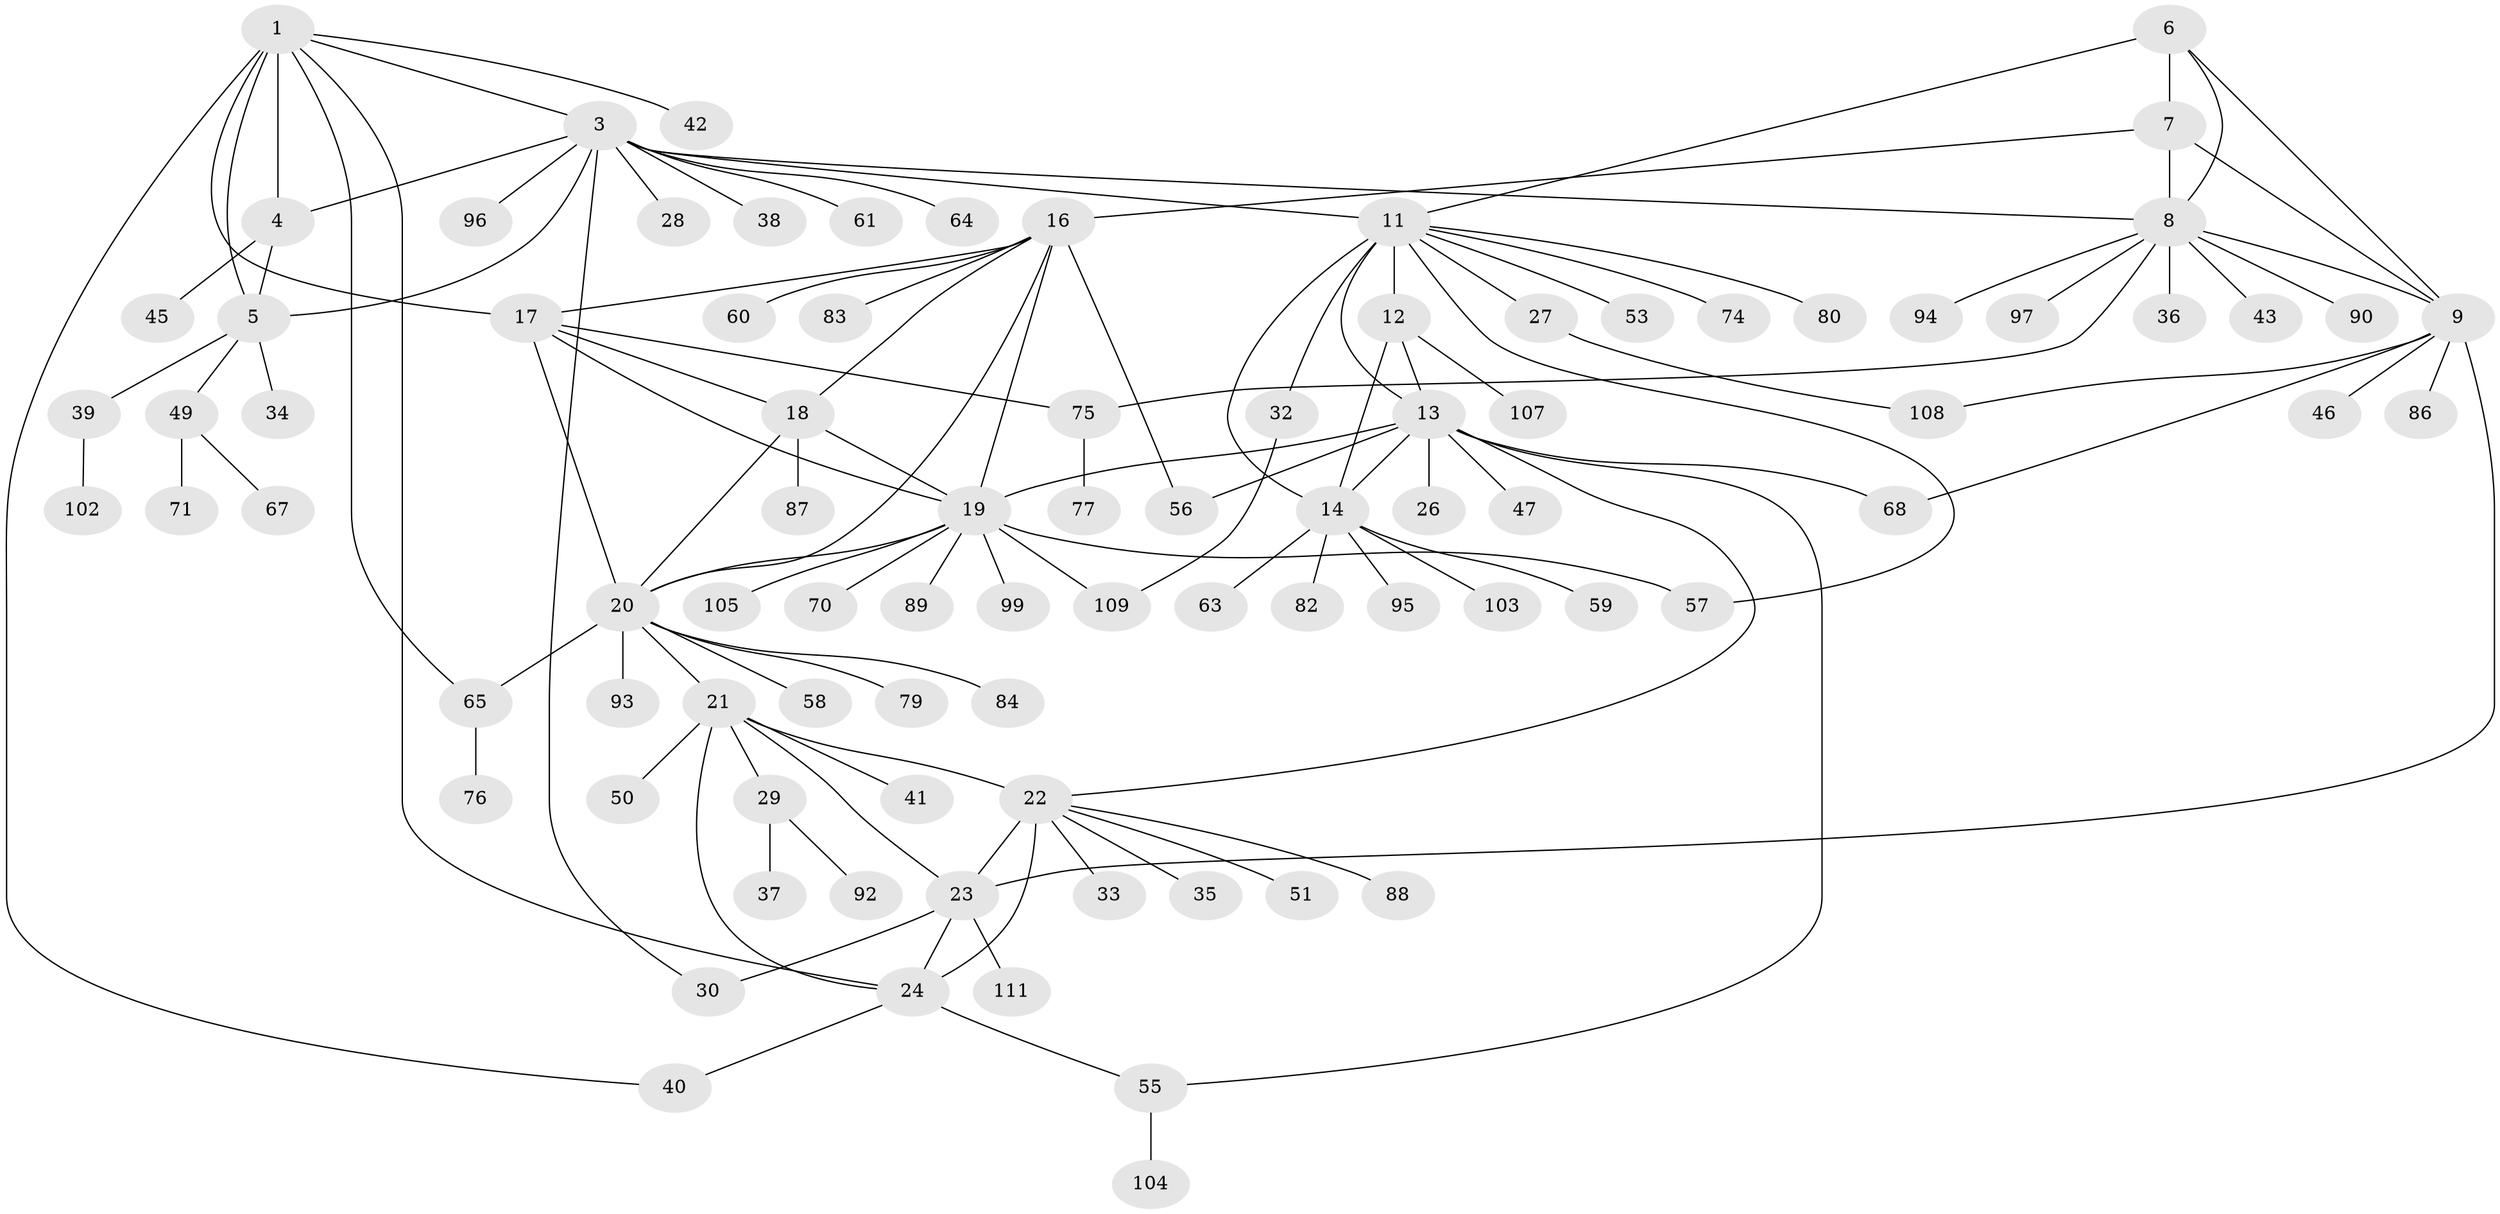 // original degree distribution, {5: 0.036036036036036036, 8: 0.018018018018018018, 13: 0.009009009009009009, 6: 0.02702702702702703, 7: 0.05405405405405406, 4: 0.02702702702702703, 12: 0.018018018018018018, 10: 0.009009009009009009, 9: 0.02702702702702703, 11: 0.018018018018018018, 1: 0.5855855855855856, 2: 0.12612612612612611, 3: 0.04504504504504504}
// Generated by graph-tools (version 1.1) at 2025/11/02/27/25 16:11:33]
// undirected, 88 vertices, 121 edges
graph export_dot {
graph [start="1"]
  node [color=gray90,style=filled];
  1 [super="+2"];
  3 [super="+100"];
  4 [super="+101"];
  5;
  6;
  7 [super="+10"];
  8 [super="+85"];
  9 [super="+106"];
  11 [super="+15"];
  12 [super="+72"];
  13 [super="+81"];
  14 [super="+54"];
  16 [super="+48"];
  17 [super="+66"];
  18 [super="+78"];
  19 [super="+91"];
  20 [super="+52"];
  21 [super="+73"];
  22 [super="+25"];
  23;
  24 [super="+31"];
  26;
  27;
  28;
  29;
  30;
  32;
  33;
  34;
  35;
  36;
  37;
  38 [super="+44"];
  39;
  40 [super="+62"];
  41;
  42;
  43;
  45;
  46;
  47;
  49;
  50;
  51;
  53;
  55;
  56;
  57;
  58;
  59;
  60;
  61;
  63;
  64;
  65 [super="+69"];
  67;
  68;
  70;
  71;
  74;
  75;
  76;
  77 [super="+110"];
  79;
  80 [super="+98"];
  82;
  83;
  84;
  86;
  87;
  88;
  89;
  90;
  92;
  93;
  94;
  95;
  96;
  97;
  99;
  102;
  103;
  104;
  105;
  107;
  108;
  109;
  111;
  1 -- 3 [weight=2];
  1 -- 4 [weight=2];
  1 -- 5 [weight=2];
  1 -- 17;
  1 -- 65;
  1 -- 40;
  1 -- 42;
  1 -- 24;
  3 -- 4;
  3 -- 5;
  3 -- 8;
  3 -- 11;
  3 -- 28;
  3 -- 30;
  3 -- 38;
  3 -- 61;
  3 -- 64;
  3 -- 96;
  4 -- 5;
  4 -- 45;
  5 -- 34;
  5 -- 39;
  5 -- 49;
  6 -- 7 [weight=2];
  6 -- 8;
  6 -- 9;
  6 -- 11;
  7 -- 8 [weight=2];
  7 -- 9 [weight=2];
  7 -- 16;
  8 -- 9;
  8 -- 36;
  8 -- 43;
  8 -- 75;
  8 -- 90;
  8 -- 94;
  8 -- 97;
  9 -- 23;
  9 -- 46;
  9 -- 68;
  9 -- 86;
  9 -- 108;
  11 -- 12 [weight=2];
  11 -- 13 [weight=2];
  11 -- 14 [weight=2];
  11 -- 27;
  11 -- 32;
  11 -- 53;
  11 -- 80;
  11 -- 57;
  11 -- 74;
  12 -- 13;
  12 -- 14;
  12 -- 107;
  13 -- 14;
  13 -- 19;
  13 -- 26;
  13 -- 47;
  13 -- 55;
  13 -- 68;
  13 -- 56;
  13 -- 22;
  14 -- 63;
  14 -- 95;
  14 -- 82;
  14 -- 59;
  14 -- 103;
  16 -- 17;
  16 -- 18;
  16 -- 19;
  16 -- 20;
  16 -- 56;
  16 -- 60;
  16 -- 83;
  17 -- 18;
  17 -- 19;
  17 -- 20;
  17 -- 75;
  18 -- 19;
  18 -- 20;
  18 -- 87;
  19 -- 20;
  19 -- 57;
  19 -- 70;
  19 -- 89;
  19 -- 99;
  19 -- 105;
  19 -- 109;
  20 -- 21;
  20 -- 58;
  20 -- 65;
  20 -- 79;
  20 -- 84;
  20 -- 93;
  21 -- 22 [weight=2];
  21 -- 23;
  21 -- 24;
  21 -- 29;
  21 -- 41;
  21 -- 50;
  22 -- 23 [weight=2];
  22 -- 24 [weight=2];
  22 -- 35;
  22 -- 51;
  22 -- 88;
  22 -- 33;
  23 -- 24;
  23 -- 30;
  23 -- 111;
  24 -- 40;
  24 -- 55;
  27 -- 108;
  29 -- 37;
  29 -- 92;
  32 -- 109;
  39 -- 102;
  49 -- 67;
  49 -- 71;
  55 -- 104;
  65 -- 76;
  75 -- 77;
}
